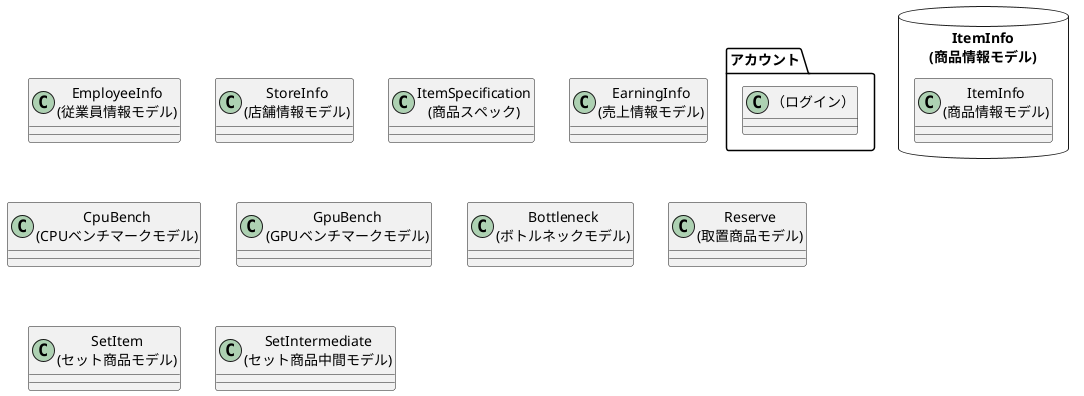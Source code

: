 @startuml 仮作成
package "アカウント"{
    class "（ログイン）"
}


    class "EmployeeInfo\n(従業員情報モデル)" as 従業員情報モデル
    class "StoreInfo\n(店舗情報モデル)" as 店舗情報モデル
    class "ItemInfo\n(商品情報モデル)" as 商品情報モデル
    package 商品情報モデル <<Database>> {
        class "ItemInfo\n(商品情報モデル)" as 商品情報モデル2
    }
    class "ItemSpecification\n(商品スペック)" as 商品スペック
    class "EarningInfo\n(売上情報モデル)" as 売上情報モデル
    class "CpuBench\n(CPUベンチマークモデル)" as CPUベンチマークモデル
    class "GpuBench\n(GPUベンチマークモデル)" as GPUベンチマークモデル
    class "Bottleneck\n(ボトルネックモデル)" as ボトルネックモデル
    class "Reserve\n(取置商品モデル)" as 取置商品モデル
    class "SetItem\n(セット商品モデル)" as セット商品モデル
    class "SetIntermediate\n(セット商品中間モデル)" as セット商品中間モデル
@enduml
